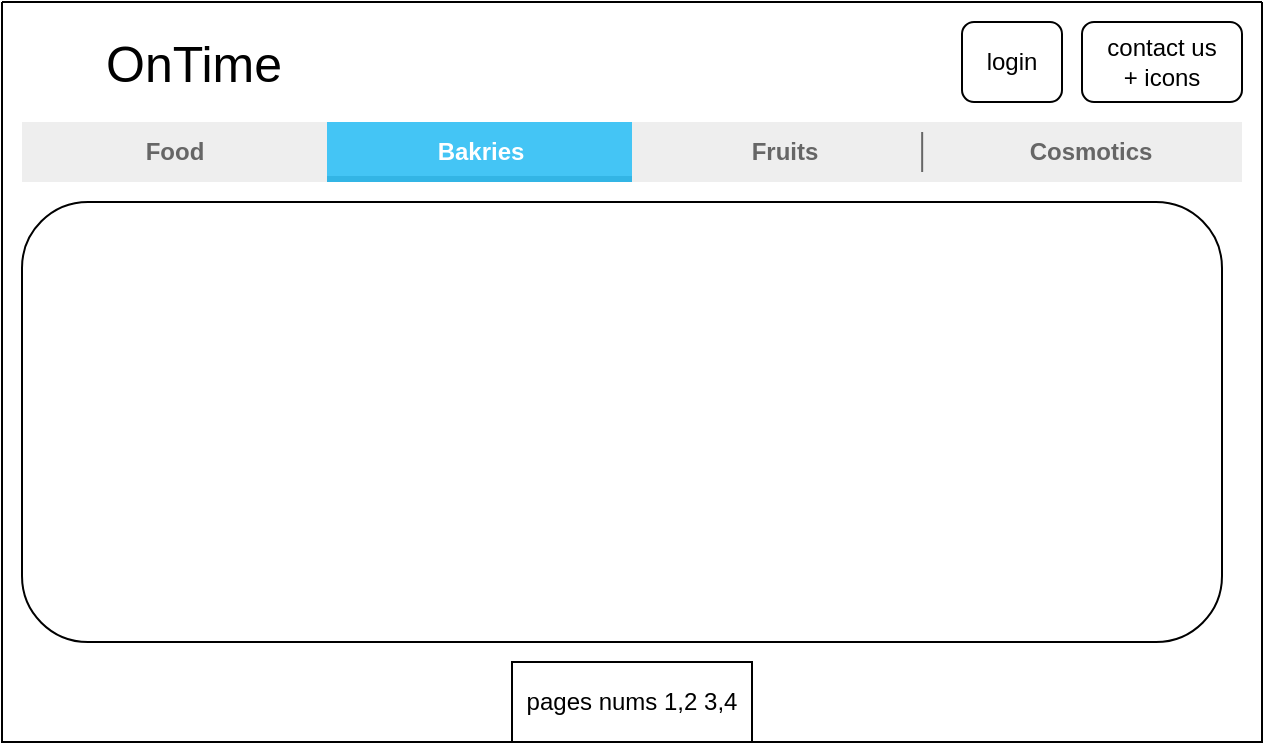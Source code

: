 <mxfile version="16.5.1" type="device"><diagram id="78Vg-7nCudL1OQvbYRP6" name="Page-4"><mxGraphModel dx="868" dy="567" grid="1" gridSize="10" guides="1" tooltips="1" connect="1" arrows="1" fold="1" page="1" pageScale="1" pageWidth="850" pageHeight="1100" math="0" shadow="0"><root><mxCell id="TTFePmSItdyi61-cmXiK-0"/><mxCell id="TTFePmSItdyi61-cmXiK-1" parent="TTFePmSItdyi61-cmXiK-0"/><mxCell id="TTFePmSItdyi61-cmXiK-2" value="" style="swimlane;startSize=0;align=left;" parent="TTFePmSItdyi61-cmXiK-1" vertex="1"><mxGeometry x="120" y="200" width="630" height="370" as="geometry"><mxRectangle x="240" y="200" width="50" height="40" as="alternateBounds"/></mxGeometry></mxCell><mxCell id="TTFePmSItdyi61-cmXiK-28" value="login" style="rounded=1;whiteSpace=wrap;html=1;" parent="TTFePmSItdyi61-cmXiK-2" vertex="1"><mxGeometry x="480" y="10" width="50" height="40" as="geometry"/></mxCell><mxCell id="TTFePmSItdyi61-cmXiK-29" value="contact us&lt;br&gt;+ icons" style="rounded=1;whiteSpace=wrap;html=1;" parent="TTFePmSItdyi61-cmXiK-2" vertex="1"><mxGeometry x="540" y="10" width="80" height="40" as="geometry"/></mxCell><mxCell id="TTFePmSItdyi61-cmXiK-30" value="pages nums 1,2 3,4" style="rounded=0;whiteSpace=wrap;html=1;" parent="TTFePmSItdyi61-cmXiK-2" vertex="1"><mxGeometry x="255" y="330" width="120" height="40" as="geometry"/></mxCell><mxCell id="TTFePmSItdyi61-cmXiK-31" value="&lt;font style=&quot;font-size: 25px&quot;&gt;OnTime&lt;/font&gt;" style="text;html=1;strokeColor=none;fillColor=none;align=left;verticalAlign=middle;whiteSpace=wrap;rounded=0;" parent="TTFePmSItdyi61-cmXiK-2" vertex="1"><mxGeometry x="50" y="10" width="420" height="40" as="geometry"/></mxCell><mxCell id="TTFePmSItdyi61-cmXiK-21" value="" style="strokeWidth=1;html=1;shadow=0;dashed=0;shape=mxgraph.android.rrect;rSize=0;fillColor=#eeeeee;strokeColor=none;" parent="TTFePmSItdyi61-cmXiK-2" vertex="1"><mxGeometry x="10" y="60" width="610" height="30" as="geometry"/></mxCell><mxCell id="TTFePmSItdyi61-cmXiK-22" value="Food" style="strokeWidth=1;html=1;shadow=0;dashed=0;shape=mxgraph.android.anchor;fontStyle=1;fontColor=#666666;" parent="TTFePmSItdyi61-cmXiK-21" vertex="1"><mxGeometry width="152.5" height="30" as="geometry"/></mxCell><mxCell id="TTFePmSItdyi61-cmXiK-23" value="Bakries" style="strokeWidth=1;html=1;shadow=0;dashed=0;shape=mxgraph.android.rrect;rSize=0;fontStyle=1;fillColor=#44c5f5;strokeColor=none;fontColor=#ffffff;" parent="TTFePmSItdyi61-cmXiK-21" vertex="1"><mxGeometry x="152.5" width="152.5" height="30" as="geometry"/></mxCell><mxCell id="TTFePmSItdyi61-cmXiK-24" value="" style="strokeWidth=1;html=1;shadow=0;dashed=0;shape=mxgraph.android.rrect;rSize=0;fillColor=#33b5e5;strokeColor=none;" parent="TTFePmSItdyi61-cmXiK-23" vertex="1"><mxGeometry y="27" width="152.5" height="3" as="geometry"/></mxCell><mxCell id="TTFePmSItdyi61-cmXiK-25" value="Fruits" style="strokeWidth=1;html=1;shadow=0;dashed=0;shape=mxgraph.android.anchor;fontStyle=1;fontColor=#666666;" parent="TTFePmSItdyi61-cmXiK-21" vertex="1"><mxGeometry x="305" width="152.5" height="30" as="geometry"/></mxCell><mxCell id="TTFePmSItdyi61-cmXiK-26" value="Cosmotics" style="strokeWidth=1;html=1;shadow=0;dashed=0;shape=mxgraph.android.anchor;fontStyle=1;fontColor=#666666;" parent="TTFePmSItdyi61-cmXiK-21" vertex="1"><mxGeometry x="457.5" width="152.5" height="30" as="geometry"/></mxCell><mxCell id="TTFePmSItdyi61-cmXiK-27" value="" style="shape=line;strokeColor=#666666;direction=south;" parent="TTFePmSItdyi61-cmXiK-21" vertex="1"><mxGeometry x="433.595" y="5" width="32.973" height="20" as="geometry"/></mxCell><mxCell id="TTFePmSItdyi61-cmXiK-32" value="" style="rounded=1;whiteSpace=wrap;html=1;fontSize=25;" parent="TTFePmSItdyi61-cmXiK-2" vertex="1"><mxGeometry x="10" y="100" width="600" height="220" as="geometry"/></mxCell></root></mxGraphModel></diagram></mxfile>